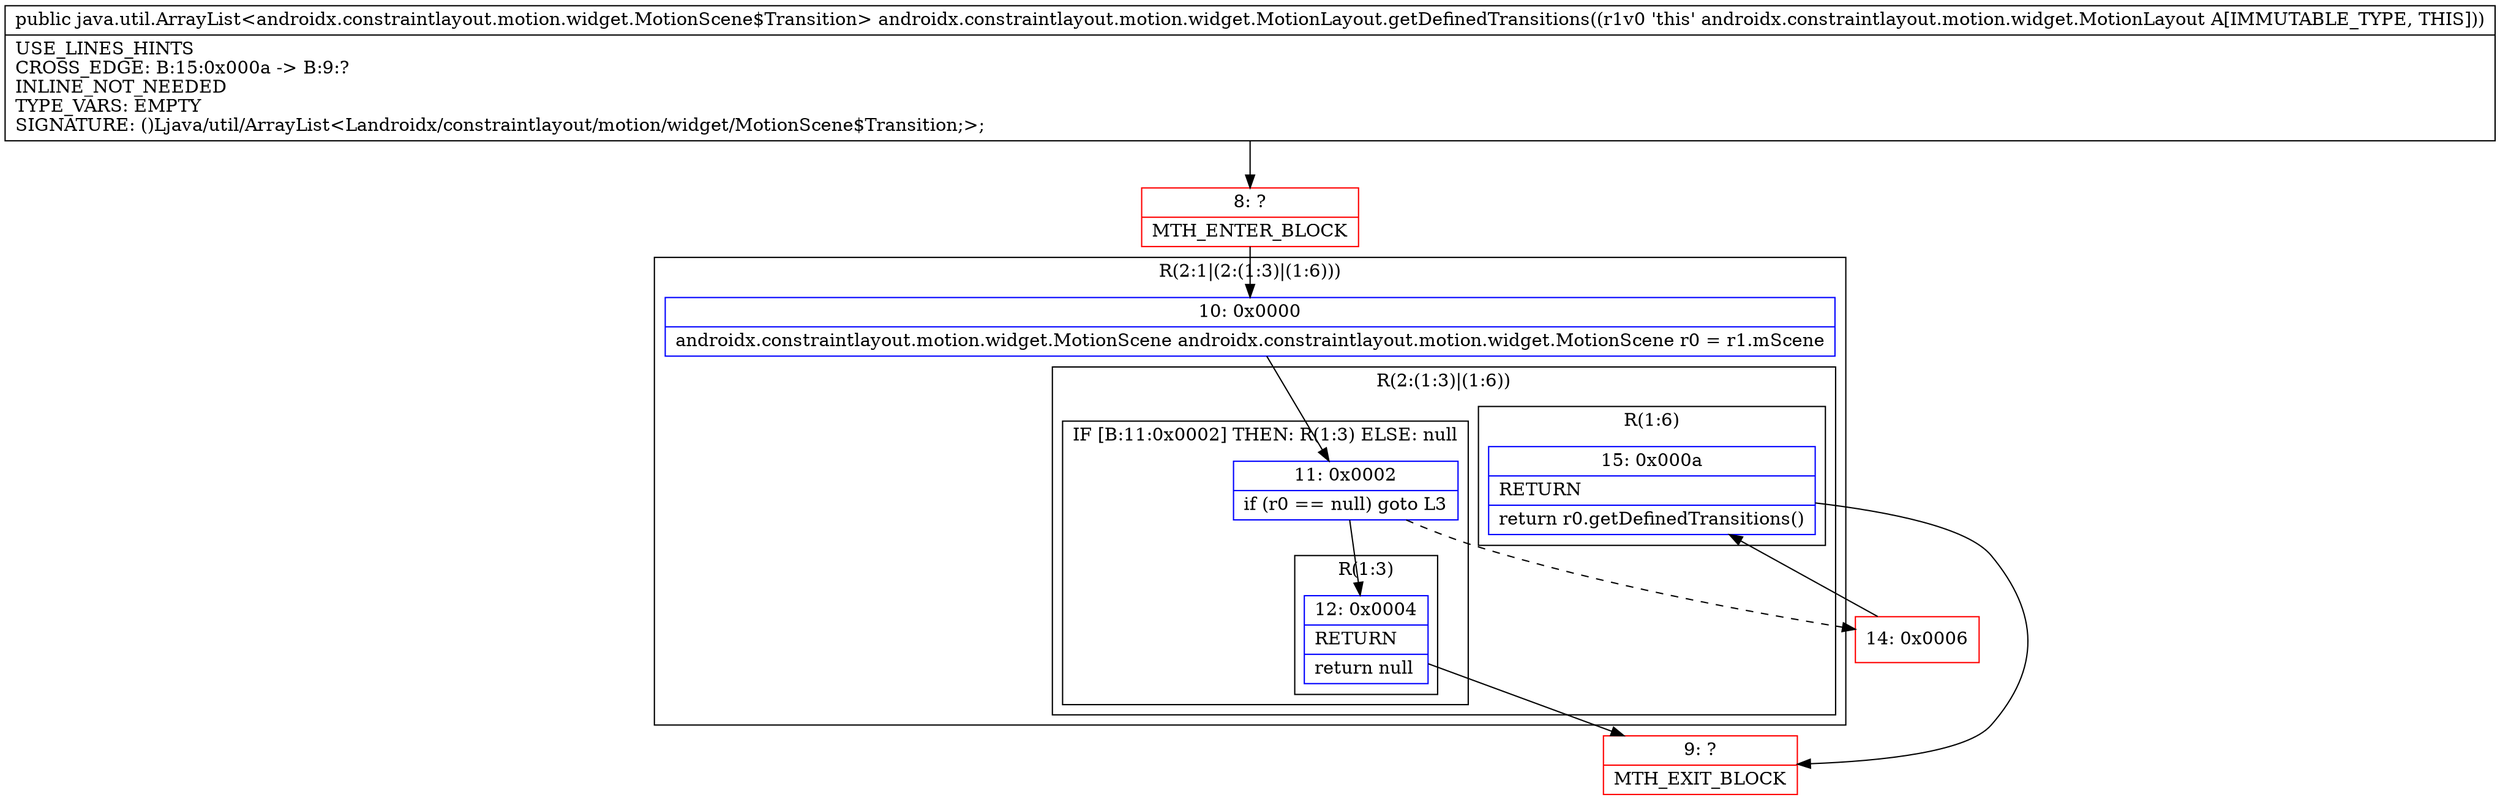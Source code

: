 digraph "CFG forandroidx.constraintlayout.motion.widget.MotionLayout.getDefinedTransitions()Ljava\/util\/ArrayList;" {
subgraph cluster_Region_73622783 {
label = "R(2:1|(2:(1:3)|(1:6)))";
node [shape=record,color=blue];
Node_10 [shape=record,label="{10\:\ 0x0000|androidx.constraintlayout.motion.widget.MotionScene androidx.constraintlayout.motion.widget.MotionScene r0 = r1.mScene\l}"];
subgraph cluster_Region_330857676 {
label = "R(2:(1:3)|(1:6))";
node [shape=record,color=blue];
subgraph cluster_IfRegion_1831782748 {
label = "IF [B:11:0x0002] THEN: R(1:3) ELSE: null";
node [shape=record,color=blue];
Node_11 [shape=record,label="{11\:\ 0x0002|if (r0 == null) goto L3\l}"];
subgraph cluster_Region_1414787816 {
label = "R(1:3)";
node [shape=record,color=blue];
Node_12 [shape=record,label="{12\:\ 0x0004|RETURN\l|return null\l}"];
}
}
subgraph cluster_Region_1309736678 {
label = "R(1:6)";
node [shape=record,color=blue];
Node_15 [shape=record,label="{15\:\ 0x000a|RETURN\l|return r0.getDefinedTransitions()\l}"];
}
}
}
Node_8 [shape=record,color=red,label="{8\:\ ?|MTH_ENTER_BLOCK\l}"];
Node_9 [shape=record,color=red,label="{9\:\ ?|MTH_EXIT_BLOCK\l}"];
Node_14 [shape=record,color=red,label="{14\:\ 0x0006}"];
MethodNode[shape=record,label="{public java.util.ArrayList\<androidx.constraintlayout.motion.widget.MotionScene$Transition\> androidx.constraintlayout.motion.widget.MotionLayout.getDefinedTransitions((r1v0 'this' androidx.constraintlayout.motion.widget.MotionLayout A[IMMUTABLE_TYPE, THIS]))  | USE_LINES_HINTS\lCROSS_EDGE: B:15:0x000a \-\> B:9:?\lINLINE_NOT_NEEDED\lTYPE_VARS: EMPTY\lSIGNATURE: ()Ljava\/util\/ArrayList\<Landroidx\/constraintlayout\/motion\/widget\/MotionScene$Transition;\>;\l}"];
MethodNode -> Node_8;Node_10 -> Node_11;
Node_11 -> Node_12;
Node_11 -> Node_14[style=dashed];
Node_12 -> Node_9;
Node_15 -> Node_9;
Node_8 -> Node_10;
Node_14 -> Node_15;
}

